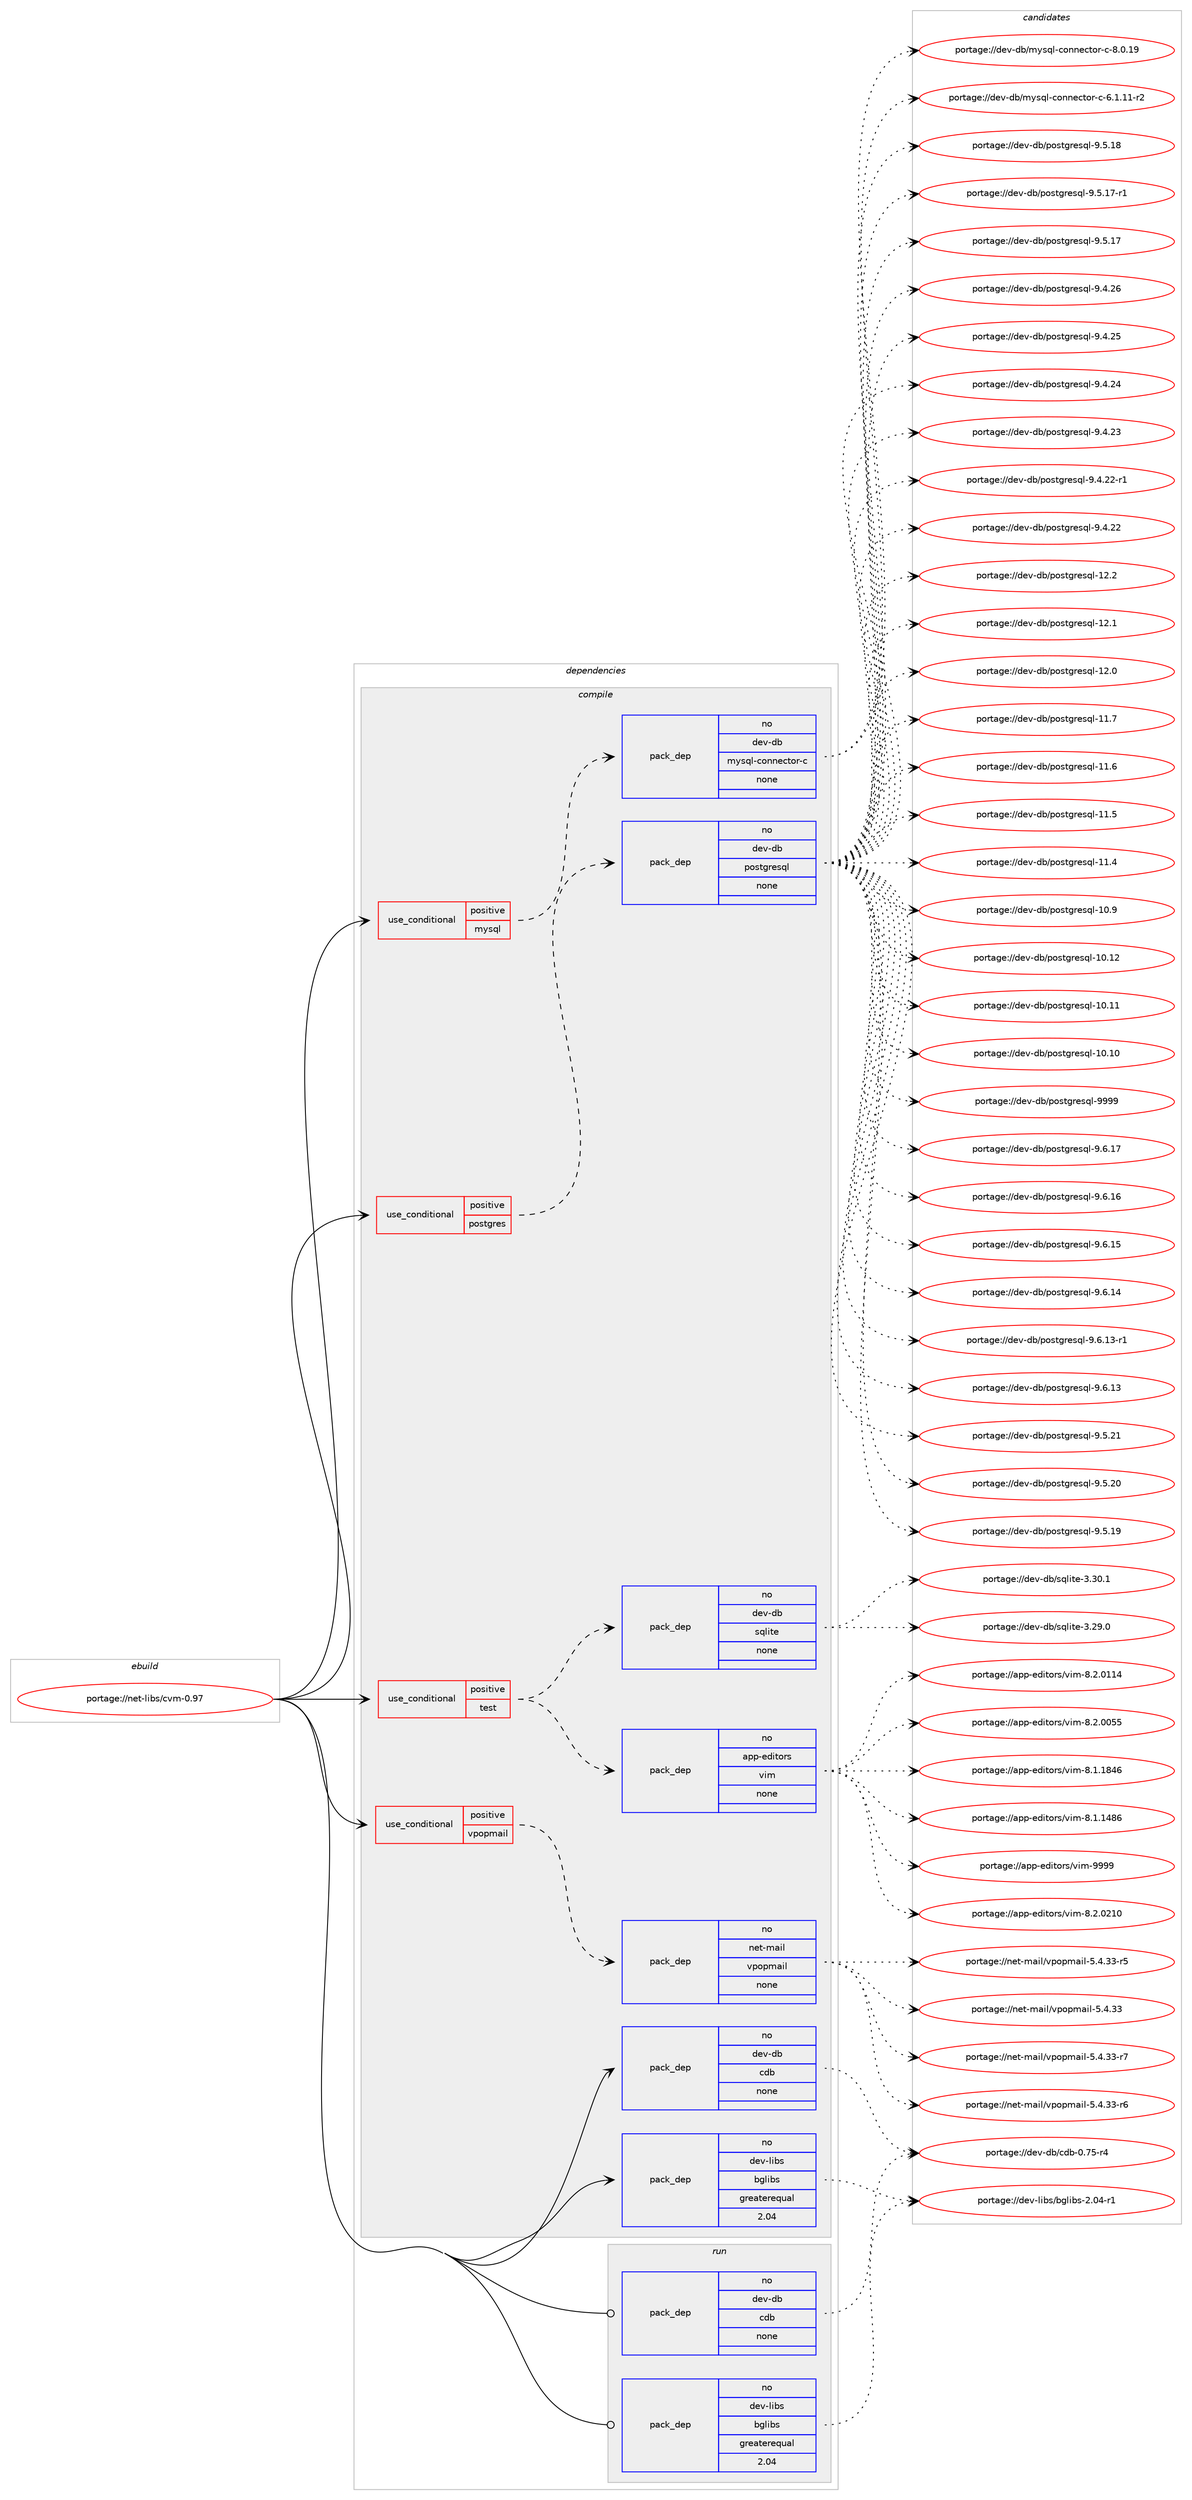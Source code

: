 digraph prolog {

# *************
# Graph options
# *************

newrank=true;
concentrate=true;
compound=true;
graph [rankdir=LR,fontname=Helvetica,fontsize=10,ranksep=1.5];#, ranksep=2.5, nodesep=0.2];
edge  [arrowhead=vee];
node  [fontname=Helvetica,fontsize=10];

# **********
# The ebuild
# **********

subgraph cluster_leftcol {
color=gray;
rank=same;
label=<<i>ebuild</i>>;
id [label="portage://net-libs/cvm-0.97", color=red, width=4, href="../net-libs/cvm-0.97.svg"];
}

# ****************
# The dependencies
# ****************

subgraph cluster_midcol {
color=gray;
label=<<i>dependencies</i>>;
subgraph cluster_compile {
fillcolor="#eeeeee";
style=filled;
label=<<i>compile</i>>;
subgraph cond17463 {
dependency82216 [label=<<TABLE BORDER="0" CELLBORDER="1" CELLSPACING="0" CELLPADDING="4"><TR><TD ROWSPAN="3" CELLPADDING="10">use_conditional</TD></TR><TR><TD>positive</TD></TR><TR><TD>mysql</TD></TR></TABLE>>, shape=none, color=red];
subgraph pack63186 {
dependency82217 [label=<<TABLE BORDER="0" CELLBORDER="1" CELLSPACING="0" CELLPADDING="4" WIDTH="220"><TR><TD ROWSPAN="6" CELLPADDING="30">pack_dep</TD></TR><TR><TD WIDTH="110">no</TD></TR><TR><TD>dev-db</TD></TR><TR><TD>mysql-connector-c</TD></TR><TR><TD>none</TD></TR><TR><TD></TD></TR></TABLE>>, shape=none, color=blue];
}
dependency82216:e -> dependency82217:w [weight=20,style="dashed",arrowhead="vee"];
}
id:e -> dependency82216:w [weight=20,style="solid",arrowhead="vee"];
subgraph cond17464 {
dependency82218 [label=<<TABLE BORDER="0" CELLBORDER="1" CELLSPACING="0" CELLPADDING="4"><TR><TD ROWSPAN="3" CELLPADDING="10">use_conditional</TD></TR><TR><TD>positive</TD></TR><TR><TD>postgres</TD></TR></TABLE>>, shape=none, color=red];
subgraph pack63187 {
dependency82219 [label=<<TABLE BORDER="0" CELLBORDER="1" CELLSPACING="0" CELLPADDING="4" WIDTH="220"><TR><TD ROWSPAN="6" CELLPADDING="30">pack_dep</TD></TR><TR><TD WIDTH="110">no</TD></TR><TR><TD>dev-db</TD></TR><TR><TD>postgresql</TD></TR><TR><TD>none</TD></TR><TR><TD></TD></TR></TABLE>>, shape=none, color=blue];
}
dependency82218:e -> dependency82219:w [weight=20,style="dashed",arrowhead="vee"];
}
id:e -> dependency82218:w [weight=20,style="solid",arrowhead="vee"];
subgraph cond17465 {
dependency82220 [label=<<TABLE BORDER="0" CELLBORDER="1" CELLSPACING="0" CELLPADDING="4"><TR><TD ROWSPAN="3" CELLPADDING="10">use_conditional</TD></TR><TR><TD>positive</TD></TR><TR><TD>test</TD></TR></TABLE>>, shape=none, color=red];
subgraph pack63188 {
dependency82221 [label=<<TABLE BORDER="0" CELLBORDER="1" CELLSPACING="0" CELLPADDING="4" WIDTH="220"><TR><TD ROWSPAN="6" CELLPADDING="30">pack_dep</TD></TR><TR><TD WIDTH="110">no</TD></TR><TR><TD>app-editors</TD></TR><TR><TD>vim</TD></TR><TR><TD>none</TD></TR><TR><TD></TD></TR></TABLE>>, shape=none, color=blue];
}
dependency82220:e -> dependency82221:w [weight=20,style="dashed",arrowhead="vee"];
subgraph pack63189 {
dependency82222 [label=<<TABLE BORDER="0" CELLBORDER="1" CELLSPACING="0" CELLPADDING="4" WIDTH="220"><TR><TD ROWSPAN="6" CELLPADDING="30">pack_dep</TD></TR><TR><TD WIDTH="110">no</TD></TR><TR><TD>dev-db</TD></TR><TR><TD>sqlite</TD></TR><TR><TD>none</TD></TR><TR><TD></TD></TR></TABLE>>, shape=none, color=blue];
}
dependency82220:e -> dependency82222:w [weight=20,style="dashed",arrowhead="vee"];
}
id:e -> dependency82220:w [weight=20,style="solid",arrowhead="vee"];
subgraph cond17466 {
dependency82223 [label=<<TABLE BORDER="0" CELLBORDER="1" CELLSPACING="0" CELLPADDING="4"><TR><TD ROWSPAN="3" CELLPADDING="10">use_conditional</TD></TR><TR><TD>positive</TD></TR><TR><TD>vpopmail</TD></TR></TABLE>>, shape=none, color=red];
subgraph pack63190 {
dependency82224 [label=<<TABLE BORDER="0" CELLBORDER="1" CELLSPACING="0" CELLPADDING="4" WIDTH="220"><TR><TD ROWSPAN="6" CELLPADDING="30">pack_dep</TD></TR><TR><TD WIDTH="110">no</TD></TR><TR><TD>net-mail</TD></TR><TR><TD>vpopmail</TD></TR><TR><TD>none</TD></TR><TR><TD></TD></TR></TABLE>>, shape=none, color=blue];
}
dependency82223:e -> dependency82224:w [weight=20,style="dashed",arrowhead="vee"];
}
id:e -> dependency82223:w [weight=20,style="solid",arrowhead="vee"];
subgraph pack63191 {
dependency82225 [label=<<TABLE BORDER="0" CELLBORDER="1" CELLSPACING="0" CELLPADDING="4" WIDTH="220"><TR><TD ROWSPAN="6" CELLPADDING="30">pack_dep</TD></TR><TR><TD WIDTH="110">no</TD></TR><TR><TD>dev-db</TD></TR><TR><TD>cdb</TD></TR><TR><TD>none</TD></TR><TR><TD></TD></TR></TABLE>>, shape=none, color=blue];
}
id:e -> dependency82225:w [weight=20,style="solid",arrowhead="vee"];
subgraph pack63192 {
dependency82226 [label=<<TABLE BORDER="0" CELLBORDER="1" CELLSPACING="0" CELLPADDING="4" WIDTH="220"><TR><TD ROWSPAN="6" CELLPADDING="30">pack_dep</TD></TR><TR><TD WIDTH="110">no</TD></TR><TR><TD>dev-libs</TD></TR><TR><TD>bglibs</TD></TR><TR><TD>greaterequal</TD></TR><TR><TD>2.04</TD></TR></TABLE>>, shape=none, color=blue];
}
id:e -> dependency82226:w [weight=20,style="solid",arrowhead="vee"];
}
subgraph cluster_compileandrun {
fillcolor="#eeeeee";
style=filled;
label=<<i>compile and run</i>>;
}
subgraph cluster_run {
fillcolor="#eeeeee";
style=filled;
label=<<i>run</i>>;
subgraph pack63193 {
dependency82227 [label=<<TABLE BORDER="0" CELLBORDER="1" CELLSPACING="0" CELLPADDING="4" WIDTH="220"><TR><TD ROWSPAN="6" CELLPADDING="30">pack_dep</TD></TR><TR><TD WIDTH="110">no</TD></TR><TR><TD>dev-db</TD></TR><TR><TD>cdb</TD></TR><TR><TD>none</TD></TR><TR><TD></TD></TR></TABLE>>, shape=none, color=blue];
}
id:e -> dependency82227:w [weight=20,style="solid",arrowhead="odot"];
subgraph pack63194 {
dependency82228 [label=<<TABLE BORDER="0" CELLBORDER="1" CELLSPACING="0" CELLPADDING="4" WIDTH="220"><TR><TD ROWSPAN="6" CELLPADDING="30">pack_dep</TD></TR><TR><TD WIDTH="110">no</TD></TR><TR><TD>dev-libs</TD></TR><TR><TD>bglibs</TD></TR><TR><TD>greaterequal</TD></TR><TR><TD>2.04</TD></TR></TABLE>>, shape=none, color=blue];
}
id:e -> dependency82228:w [weight=20,style="solid",arrowhead="odot"];
}
}

# **************
# The candidates
# **************

subgraph cluster_choices {
rank=same;
color=gray;
label=<<i>candidates</i>>;

subgraph choice63186 {
color=black;
nodesep=1;
choice100101118451009847109121115113108459911111011010199116111114459945564648464957 [label="portage://dev-db/mysql-connector-c-8.0.19", color=red, width=4,href="../dev-db/mysql-connector-c-8.0.19.svg"];
choice1001011184510098471091211151131084599111110110101991161111144599455446494649494511450 [label="portage://dev-db/mysql-connector-c-6.1.11-r2", color=red, width=4,href="../dev-db/mysql-connector-c-6.1.11-r2.svg"];
dependency82217:e -> choice100101118451009847109121115113108459911111011010199116111114459945564648464957:w [style=dotted,weight="100"];
dependency82217:e -> choice1001011184510098471091211151131084599111110110101991161111144599455446494649494511450:w [style=dotted,weight="100"];
}
subgraph choice63187 {
color=black;
nodesep=1;
choice1001011184510098471121111151161031141011151131084557575757 [label="portage://dev-db/postgresql-9999", color=red, width=4,href="../dev-db/postgresql-9999.svg"];
choice10010111845100984711211111511610311410111511310845574654464955 [label="portage://dev-db/postgresql-9.6.17", color=red, width=4,href="../dev-db/postgresql-9.6.17.svg"];
choice10010111845100984711211111511610311410111511310845574654464954 [label="portage://dev-db/postgresql-9.6.16", color=red, width=4,href="../dev-db/postgresql-9.6.16.svg"];
choice10010111845100984711211111511610311410111511310845574654464953 [label="portage://dev-db/postgresql-9.6.15", color=red, width=4,href="../dev-db/postgresql-9.6.15.svg"];
choice10010111845100984711211111511610311410111511310845574654464952 [label="portage://dev-db/postgresql-9.6.14", color=red, width=4,href="../dev-db/postgresql-9.6.14.svg"];
choice100101118451009847112111115116103114101115113108455746544649514511449 [label="portage://dev-db/postgresql-9.6.13-r1", color=red, width=4,href="../dev-db/postgresql-9.6.13-r1.svg"];
choice10010111845100984711211111511610311410111511310845574654464951 [label="portage://dev-db/postgresql-9.6.13", color=red, width=4,href="../dev-db/postgresql-9.6.13.svg"];
choice10010111845100984711211111511610311410111511310845574653465049 [label="portage://dev-db/postgresql-9.5.21", color=red, width=4,href="../dev-db/postgresql-9.5.21.svg"];
choice10010111845100984711211111511610311410111511310845574653465048 [label="portage://dev-db/postgresql-9.5.20", color=red, width=4,href="../dev-db/postgresql-9.5.20.svg"];
choice10010111845100984711211111511610311410111511310845574653464957 [label="portage://dev-db/postgresql-9.5.19", color=red, width=4,href="../dev-db/postgresql-9.5.19.svg"];
choice10010111845100984711211111511610311410111511310845574653464956 [label="portage://dev-db/postgresql-9.5.18", color=red, width=4,href="../dev-db/postgresql-9.5.18.svg"];
choice100101118451009847112111115116103114101115113108455746534649554511449 [label="portage://dev-db/postgresql-9.5.17-r1", color=red, width=4,href="../dev-db/postgresql-9.5.17-r1.svg"];
choice10010111845100984711211111511610311410111511310845574653464955 [label="portage://dev-db/postgresql-9.5.17", color=red, width=4,href="../dev-db/postgresql-9.5.17.svg"];
choice10010111845100984711211111511610311410111511310845574652465054 [label="portage://dev-db/postgresql-9.4.26", color=red, width=4,href="../dev-db/postgresql-9.4.26.svg"];
choice10010111845100984711211111511610311410111511310845574652465053 [label="portage://dev-db/postgresql-9.4.25", color=red, width=4,href="../dev-db/postgresql-9.4.25.svg"];
choice10010111845100984711211111511610311410111511310845574652465052 [label="portage://dev-db/postgresql-9.4.24", color=red, width=4,href="../dev-db/postgresql-9.4.24.svg"];
choice10010111845100984711211111511610311410111511310845574652465051 [label="portage://dev-db/postgresql-9.4.23", color=red, width=4,href="../dev-db/postgresql-9.4.23.svg"];
choice100101118451009847112111115116103114101115113108455746524650504511449 [label="portage://dev-db/postgresql-9.4.22-r1", color=red, width=4,href="../dev-db/postgresql-9.4.22-r1.svg"];
choice10010111845100984711211111511610311410111511310845574652465050 [label="portage://dev-db/postgresql-9.4.22", color=red, width=4,href="../dev-db/postgresql-9.4.22.svg"];
choice1001011184510098471121111151161031141011151131084549504650 [label="portage://dev-db/postgresql-12.2", color=red, width=4,href="../dev-db/postgresql-12.2.svg"];
choice1001011184510098471121111151161031141011151131084549504649 [label="portage://dev-db/postgresql-12.1", color=red, width=4,href="../dev-db/postgresql-12.1.svg"];
choice1001011184510098471121111151161031141011151131084549504648 [label="portage://dev-db/postgresql-12.0", color=red, width=4,href="../dev-db/postgresql-12.0.svg"];
choice1001011184510098471121111151161031141011151131084549494655 [label="portage://dev-db/postgresql-11.7", color=red, width=4,href="../dev-db/postgresql-11.7.svg"];
choice1001011184510098471121111151161031141011151131084549494654 [label="portage://dev-db/postgresql-11.6", color=red, width=4,href="../dev-db/postgresql-11.6.svg"];
choice1001011184510098471121111151161031141011151131084549494653 [label="portage://dev-db/postgresql-11.5", color=red, width=4,href="../dev-db/postgresql-11.5.svg"];
choice1001011184510098471121111151161031141011151131084549494652 [label="portage://dev-db/postgresql-11.4", color=red, width=4,href="../dev-db/postgresql-11.4.svg"];
choice1001011184510098471121111151161031141011151131084549484657 [label="portage://dev-db/postgresql-10.9", color=red, width=4,href="../dev-db/postgresql-10.9.svg"];
choice100101118451009847112111115116103114101115113108454948464950 [label="portage://dev-db/postgresql-10.12", color=red, width=4,href="../dev-db/postgresql-10.12.svg"];
choice100101118451009847112111115116103114101115113108454948464949 [label="portage://dev-db/postgresql-10.11", color=red, width=4,href="../dev-db/postgresql-10.11.svg"];
choice100101118451009847112111115116103114101115113108454948464948 [label="portage://dev-db/postgresql-10.10", color=red, width=4,href="../dev-db/postgresql-10.10.svg"];
dependency82219:e -> choice1001011184510098471121111151161031141011151131084557575757:w [style=dotted,weight="100"];
dependency82219:e -> choice10010111845100984711211111511610311410111511310845574654464955:w [style=dotted,weight="100"];
dependency82219:e -> choice10010111845100984711211111511610311410111511310845574654464954:w [style=dotted,weight="100"];
dependency82219:e -> choice10010111845100984711211111511610311410111511310845574654464953:w [style=dotted,weight="100"];
dependency82219:e -> choice10010111845100984711211111511610311410111511310845574654464952:w [style=dotted,weight="100"];
dependency82219:e -> choice100101118451009847112111115116103114101115113108455746544649514511449:w [style=dotted,weight="100"];
dependency82219:e -> choice10010111845100984711211111511610311410111511310845574654464951:w [style=dotted,weight="100"];
dependency82219:e -> choice10010111845100984711211111511610311410111511310845574653465049:w [style=dotted,weight="100"];
dependency82219:e -> choice10010111845100984711211111511610311410111511310845574653465048:w [style=dotted,weight="100"];
dependency82219:e -> choice10010111845100984711211111511610311410111511310845574653464957:w [style=dotted,weight="100"];
dependency82219:e -> choice10010111845100984711211111511610311410111511310845574653464956:w [style=dotted,weight="100"];
dependency82219:e -> choice100101118451009847112111115116103114101115113108455746534649554511449:w [style=dotted,weight="100"];
dependency82219:e -> choice10010111845100984711211111511610311410111511310845574653464955:w [style=dotted,weight="100"];
dependency82219:e -> choice10010111845100984711211111511610311410111511310845574652465054:w [style=dotted,weight="100"];
dependency82219:e -> choice10010111845100984711211111511610311410111511310845574652465053:w [style=dotted,weight="100"];
dependency82219:e -> choice10010111845100984711211111511610311410111511310845574652465052:w [style=dotted,weight="100"];
dependency82219:e -> choice10010111845100984711211111511610311410111511310845574652465051:w [style=dotted,weight="100"];
dependency82219:e -> choice100101118451009847112111115116103114101115113108455746524650504511449:w [style=dotted,weight="100"];
dependency82219:e -> choice10010111845100984711211111511610311410111511310845574652465050:w [style=dotted,weight="100"];
dependency82219:e -> choice1001011184510098471121111151161031141011151131084549504650:w [style=dotted,weight="100"];
dependency82219:e -> choice1001011184510098471121111151161031141011151131084549504649:w [style=dotted,weight="100"];
dependency82219:e -> choice1001011184510098471121111151161031141011151131084549504648:w [style=dotted,weight="100"];
dependency82219:e -> choice1001011184510098471121111151161031141011151131084549494655:w [style=dotted,weight="100"];
dependency82219:e -> choice1001011184510098471121111151161031141011151131084549494654:w [style=dotted,weight="100"];
dependency82219:e -> choice1001011184510098471121111151161031141011151131084549494653:w [style=dotted,weight="100"];
dependency82219:e -> choice1001011184510098471121111151161031141011151131084549494652:w [style=dotted,weight="100"];
dependency82219:e -> choice1001011184510098471121111151161031141011151131084549484657:w [style=dotted,weight="100"];
dependency82219:e -> choice100101118451009847112111115116103114101115113108454948464950:w [style=dotted,weight="100"];
dependency82219:e -> choice100101118451009847112111115116103114101115113108454948464949:w [style=dotted,weight="100"];
dependency82219:e -> choice100101118451009847112111115116103114101115113108454948464948:w [style=dotted,weight="100"];
}
subgraph choice63188 {
color=black;
nodesep=1;
choice9711211245101100105116111114115471181051094557575757 [label="portage://app-editors/vim-9999", color=red, width=4,href="../app-editors/vim-9999.svg"];
choice971121124510110010511611111411547118105109455646504648504948 [label="portage://app-editors/vim-8.2.0210", color=red, width=4,href="../app-editors/vim-8.2.0210.svg"];
choice971121124510110010511611111411547118105109455646504648494952 [label="portage://app-editors/vim-8.2.0114", color=red, width=4,href="../app-editors/vim-8.2.0114.svg"];
choice971121124510110010511611111411547118105109455646504648485353 [label="portage://app-editors/vim-8.2.0055", color=red, width=4,href="../app-editors/vim-8.2.0055.svg"];
choice971121124510110010511611111411547118105109455646494649565254 [label="portage://app-editors/vim-8.1.1846", color=red, width=4,href="../app-editors/vim-8.1.1846.svg"];
choice971121124510110010511611111411547118105109455646494649525654 [label="portage://app-editors/vim-8.1.1486", color=red, width=4,href="../app-editors/vim-8.1.1486.svg"];
dependency82221:e -> choice9711211245101100105116111114115471181051094557575757:w [style=dotted,weight="100"];
dependency82221:e -> choice971121124510110010511611111411547118105109455646504648504948:w [style=dotted,weight="100"];
dependency82221:e -> choice971121124510110010511611111411547118105109455646504648494952:w [style=dotted,weight="100"];
dependency82221:e -> choice971121124510110010511611111411547118105109455646504648485353:w [style=dotted,weight="100"];
dependency82221:e -> choice971121124510110010511611111411547118105109455646494649565254:w [style=dotted,weight="100"];
dependency82221:e -> choice971121124510110010511611111411547118105109455646494649525654:w [style=dotted,weight="100"];
}
subgraph choice63189 {
color=black;
nodesep=1;
choice10010111845100984711511310810511610145514651484649 [label="portage://dev-db/sqlite-3.30.1", color=red, width=4,href="../dev-db/sqlite-3.30.1.svg"];
choice10010111845100984711511310810511610145514650574648 [label="portage://dev-db/sqlite-3.29.0", color=red, width=4,href="../dev-db/sqlite-3.29.0.svg"];
dependency82222:e -> choice10010111845100984711511310810511610145514651484649:w [style=dotted,weight="100"];
dependency82222:e -> choice10010111845100984711511310810511610145514650574648:w [style=dotted,weight="100"];
}
subgraph choice63190 {
color=black;
nodesep=1;
choice11010111645109971051084711811211111210997105108455346524651514511455 [label="portage://net-mail/vpopmail-5.4.33-r7", color=red, width=4,href="../net-mail/vpopmail-5.4.33-r7.svg"];
choice11010111645109971051084711811211111210997105108455346524651514511454 [label="portage://net-mail/vpopmail-5.4.33-r6", color=red, width=4,href="../net-mail/vpopmail-5.4.33-r6.svg"];
choice11010111645109971051084711811211111210997105108455346524651514511453 [label="portage://net-mail/vpopmail-5.4.33-r5", color=red, width=4,href="../net-mail/vpopmail-5.4.33-r5.svg"];
choice1101011164510997105108471181121111121099710510845534652465151 [label="portage://net-mail/vpopmail-5.4.33", color=red, width=4,href="../net-mail/vpopmail-5.4.33.svg"];
dependency82224:e -> choice11010111645109971051084711811211111210997105108455346524651514511455:w [style=dotted,weight="100"];
dependency82224:e -> choice11010111645109971051084711811211111210997105108455346524651514511454:w [style=dotted,weight="100"];
dependency82224:e -> choice11010111645109971051084711811211111210997105108455346524651514511453:w [style=dotted,weight="100"];
dependency82224:e -> choice1101011164510997105108471181121111121099710510845534652465151:w [style=dotted,weight="100"];
}
subgraph choice63191 {
color=black;
nodesep=1;
choice100101118451009847991009845484655534511452 [label="portage://dev-db/cdb-0.75-r4", color=red, width=4,href="../dev-db/cdb-0.75-r4.svg"];
dependency82225:e -> choice100101118451009847991009845484655534511452:w [style=dotted,weight="100"];
}
subgraph choice63192 {
color=black;
nodesep=1;
choice100101118451081059811547981031081059811545504648524511449 [label="portage://dev-libs/bglibs-2.04-r1", color=red, width=4,href="../dev-libs/bglibs-2.04-r1.svg"];
dependency82226:e -> choice100101118451081059811547981031081059811545504648524511449:w [style=dotted,weight="100"];
}
subgraph choice63193 {
color=black;
nodesep=1;
choice100101118451009847991009845484655534511452 [label="portage://dev-db/cdb-0.75-r4", color=red, width=4,href="../dev-db/cdb-0.75-r4.svg"];
dependency82227:e -> choice100101118451009847991009845484655534511452:w [style=dotted,weight="100"];
}
subgraph choice63194 {
color=black;
nodesep=1;
choice100101118451081059811547981031081059811545504648524511449 [label="portage://dev-libs/bglibs-2.04-r1", color=red, width=4,href="../dev-libs/bglibs-2.04-r1.svg"];
dependency82228:e -> choice100101118451081059811547981031081059811545504648524511449:w [style=dotted,weight="100"];
}
}

}
